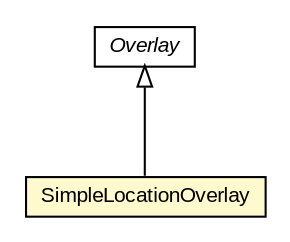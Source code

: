 #!/usr/local/bin/dot
#
# Class diagram 
# Generated by UMLGraph version R5_6-24-gf6e263 (http://www.umlgraph.org/)
#

digraph G {
	edge [fontname="arial",fontsize=10,labelfontname="arial",labelfontsize=10];
	node [fontname="arial",fontsize=10,shape=plaintext];
	nodesep=0.25;
	ranksep=0.5;
	// org.osmdroid.views.overlay.mylocation.SimpleLocationOverlay
	c141344 [label=<<table title="org.osmdroid.views.overlay.mylocation.SimpleLocationOverlay" border="0" cellborder="1" cellspacing="0" cellpadding="2" port="p" bgcolor="lemonChiffon" href="./SimpleLocationOverlay.html">
		<tr><td><table border="0" cellspacing="0" cellpadding="1">
<tr><td align="center" balign="center"> SimpleLocationOverlay </td></tr>
		</table></td></tr>
		</table>>, URL="./SimpleLocationOverlay.html", fontname="arial", fontcolor="black", fontsize=10.0];
	// org.osmdroid.views.overlay.Overlay
	c141346 [label=<<table title="org.osmdroid.views.overlay.Overlay" border="0" cellborder="1" cellspacing="0" cellpadding="2" port="p" href="../Overlay.html">
		<tr><td><table border="0" cellspacing="0" cellpadding="1">
<tr><td align="center" balign="center"><font face="arial italic"> Overlay </font></td></tr>
		</table></td></tr>
		</table>>, URL="../Overlay.html", fontname="arial", fontcolor="black", fontsize=10.0];
	//org.osmdroid.views.overlay.mylocation.SimpleLocationOverlay extends org.osmdroid.views.overlay.Overlay
	c141346:p -> c141344:p [dir=back,arrowtail=empty];
}

